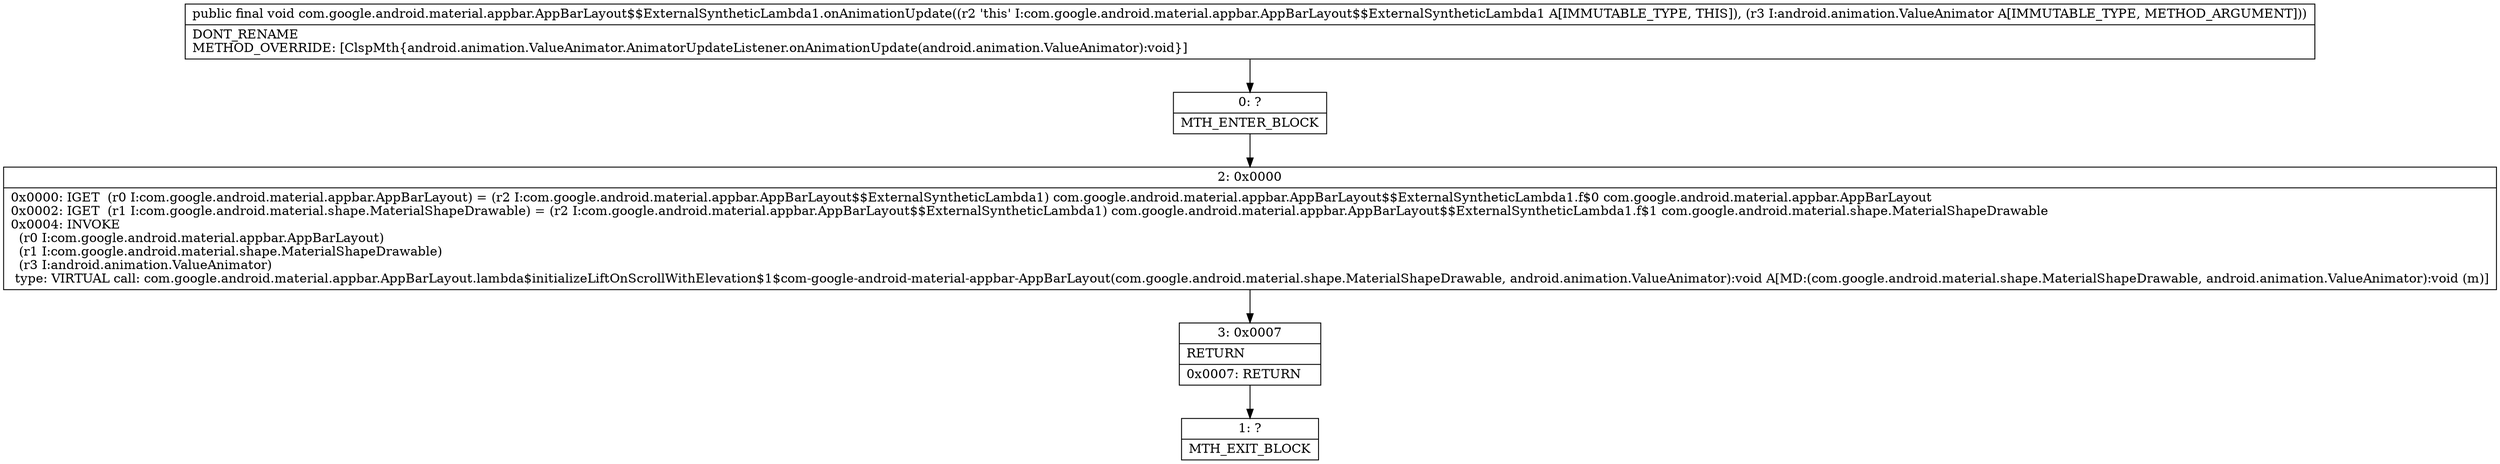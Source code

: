 digraph "CFG forcom.google.android.material.appbar.AppBarLayout$$ExternalSyntheticLambda1.onAnimationUpdate(Landroid\/animation\/ValueAnimator;)V" {
Node_0 [shape=record,label="{0\:\ ?|MTH_ENTER_BLOCK\l}"];
Node_2 [shape=record,label="{2\:\ 0x0000|0x0000: IGET  (r0 I:com.google.android.material.appbar.AppBarLayout) = (r2 I:com.google.android.material.appbar.AppBarLayout$$ExternalSyntheticLambda1) com.google.android.material.appbar.AppBarLayout$$ExternalSyntheticLambda1.f$0 com.google.android.material.appbar.AppBarLayout \l0x0002: IGET  (r1 I:com.google.android.material.shape.MaterialShapeDrawable) = (r2 I:com.google.android.material.appbar.AppBarLayout$$ExternalSyntheticLambda1) com.google.android.material.appbar.AppBarLayout$$ExternalSyntheticLambda1.f$1 com.google.android.material.shape.MaterialShapeDrawable \l0x0004: INVOKE  \l  (r0 I:com.google.android.material.appbar.AppBarLayout)\l  (r1 I:com.google.android.material.shape.MaterialShapeDrawable)\l  (r3 I:android.animation.ValueAnimator)\l type: VIRTUAL call: com.google.android.material.appbar.AppBarLayout.lambda$initializeLiftOnScrollWithElevation$1$com\-google\-android\-material\-appbar\-AppBarLayout(com.google.android.material.shape.MaterialShapeDrawable, android.animation.ValueAnimator):void A[MD:(com.google.android.material.shape.MaterialShapeDrawable, android.animation.ValueAnimator):void (m)]\l}"];
Node_3 [shape=record,label="{3\:\ 0x0007|RETURN\l|0x0007: RETURN   \l}"];
Node_1 [shape=record,label="{1\:\ ?|MTH_EXIT_BLOCK\l}"];
MethodNode[shape=record,label="{public final void com.google.android.material.appbar.AppBarLayout$$ExternalSyntheticLambda1.onAnimationUpdate((r2 'this' I:com.google.android.material.appbar.AppBarLayout$$ExternalSyntheticLambda1 A[IMMUTABLE_TYPE, THIS]), (r3 I:android.animation.ValueAnimator A[IMMUTABLE_TYPE, METHOD_ARGUMENT]))  | DONT_RENAME\lMETHOD_OVERRIDE: [ClspMth\{android.animation.ValueAnimator.AnimatorUpdateListener.onAnimationUpdate(android.animation.ValueAnimator):void\}]\l}"];
MethodNode -> Node_0;Node_0 -> Node_2;
Node_2 -> Node_3;
Node_3 -> Node_1;
}

